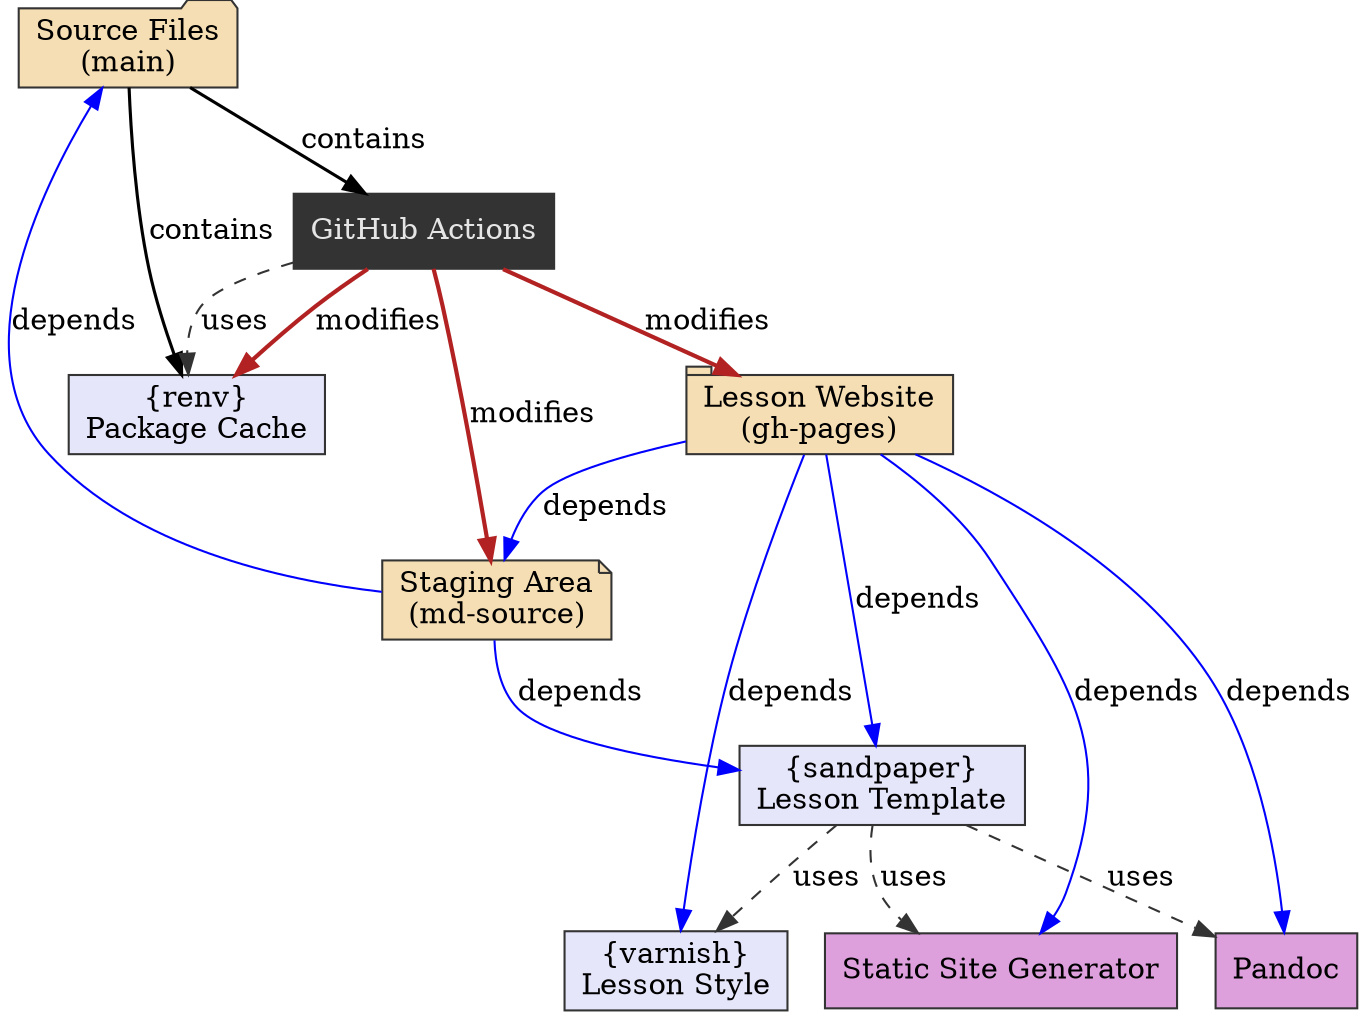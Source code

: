 digraph "Infrastructure Dependencies" {

    // Content
    node [style="filled", color="grey20", fillcolor="wheat", shape="rect"];
    source [label="Source Files\n(main)"      , shape="folder" ];
    stage  [label="Staging Area\n(md-source)" , shape="note"   ];
    site   [label="Lesson Website\n(gh-pages)", shape="tab"    ];

    // Tools
    node [style="filled", color="grey20", fillcolor="grey20", shape="rect"];
    actions   [label="GitHub Actions", fontcolor="grey90"]; 

    node [fillcolor="lavender"];
    sandpaper [label="{sandpaper}\nLesson Template" ]; 
    varnish   [label="{varnish}\nLesson Style"      ]; 
    cache     [label="{renv}\nPackage Cache"        ]; 
    node [fillcolor="plum"];
    engine    [label="Static Site Generator"        ]; 
    pandoc    [label="Pandoc"                       ]; 

    /* {rank="same"; actions, cache}; */
    
    edge [color="black", penwidth=1.5, label="contains"];
    source -> cache;
    source -> actions;

    edge [color="firebrick", penwidth=2, label="modifies"];
    actions     -> stage;
    actions     -> site;
    actions     -> cache;
    
    edge [color="blue", penwidth=1, label="depends"];
    site  -> varnish;
    site  -> engine;
    site  -> pandoc;
    site  -> stage;
    site  -> sandpaper;
    stage -> sandpaper;
    stage -> source;

    edge [color="grey20", label="uses", style="dashed"];
    sandpaper   -> varnish;
    sandpaper   -> pandoc;
    sandpaper   -> engine;
    actions     -> cache;
    
}
